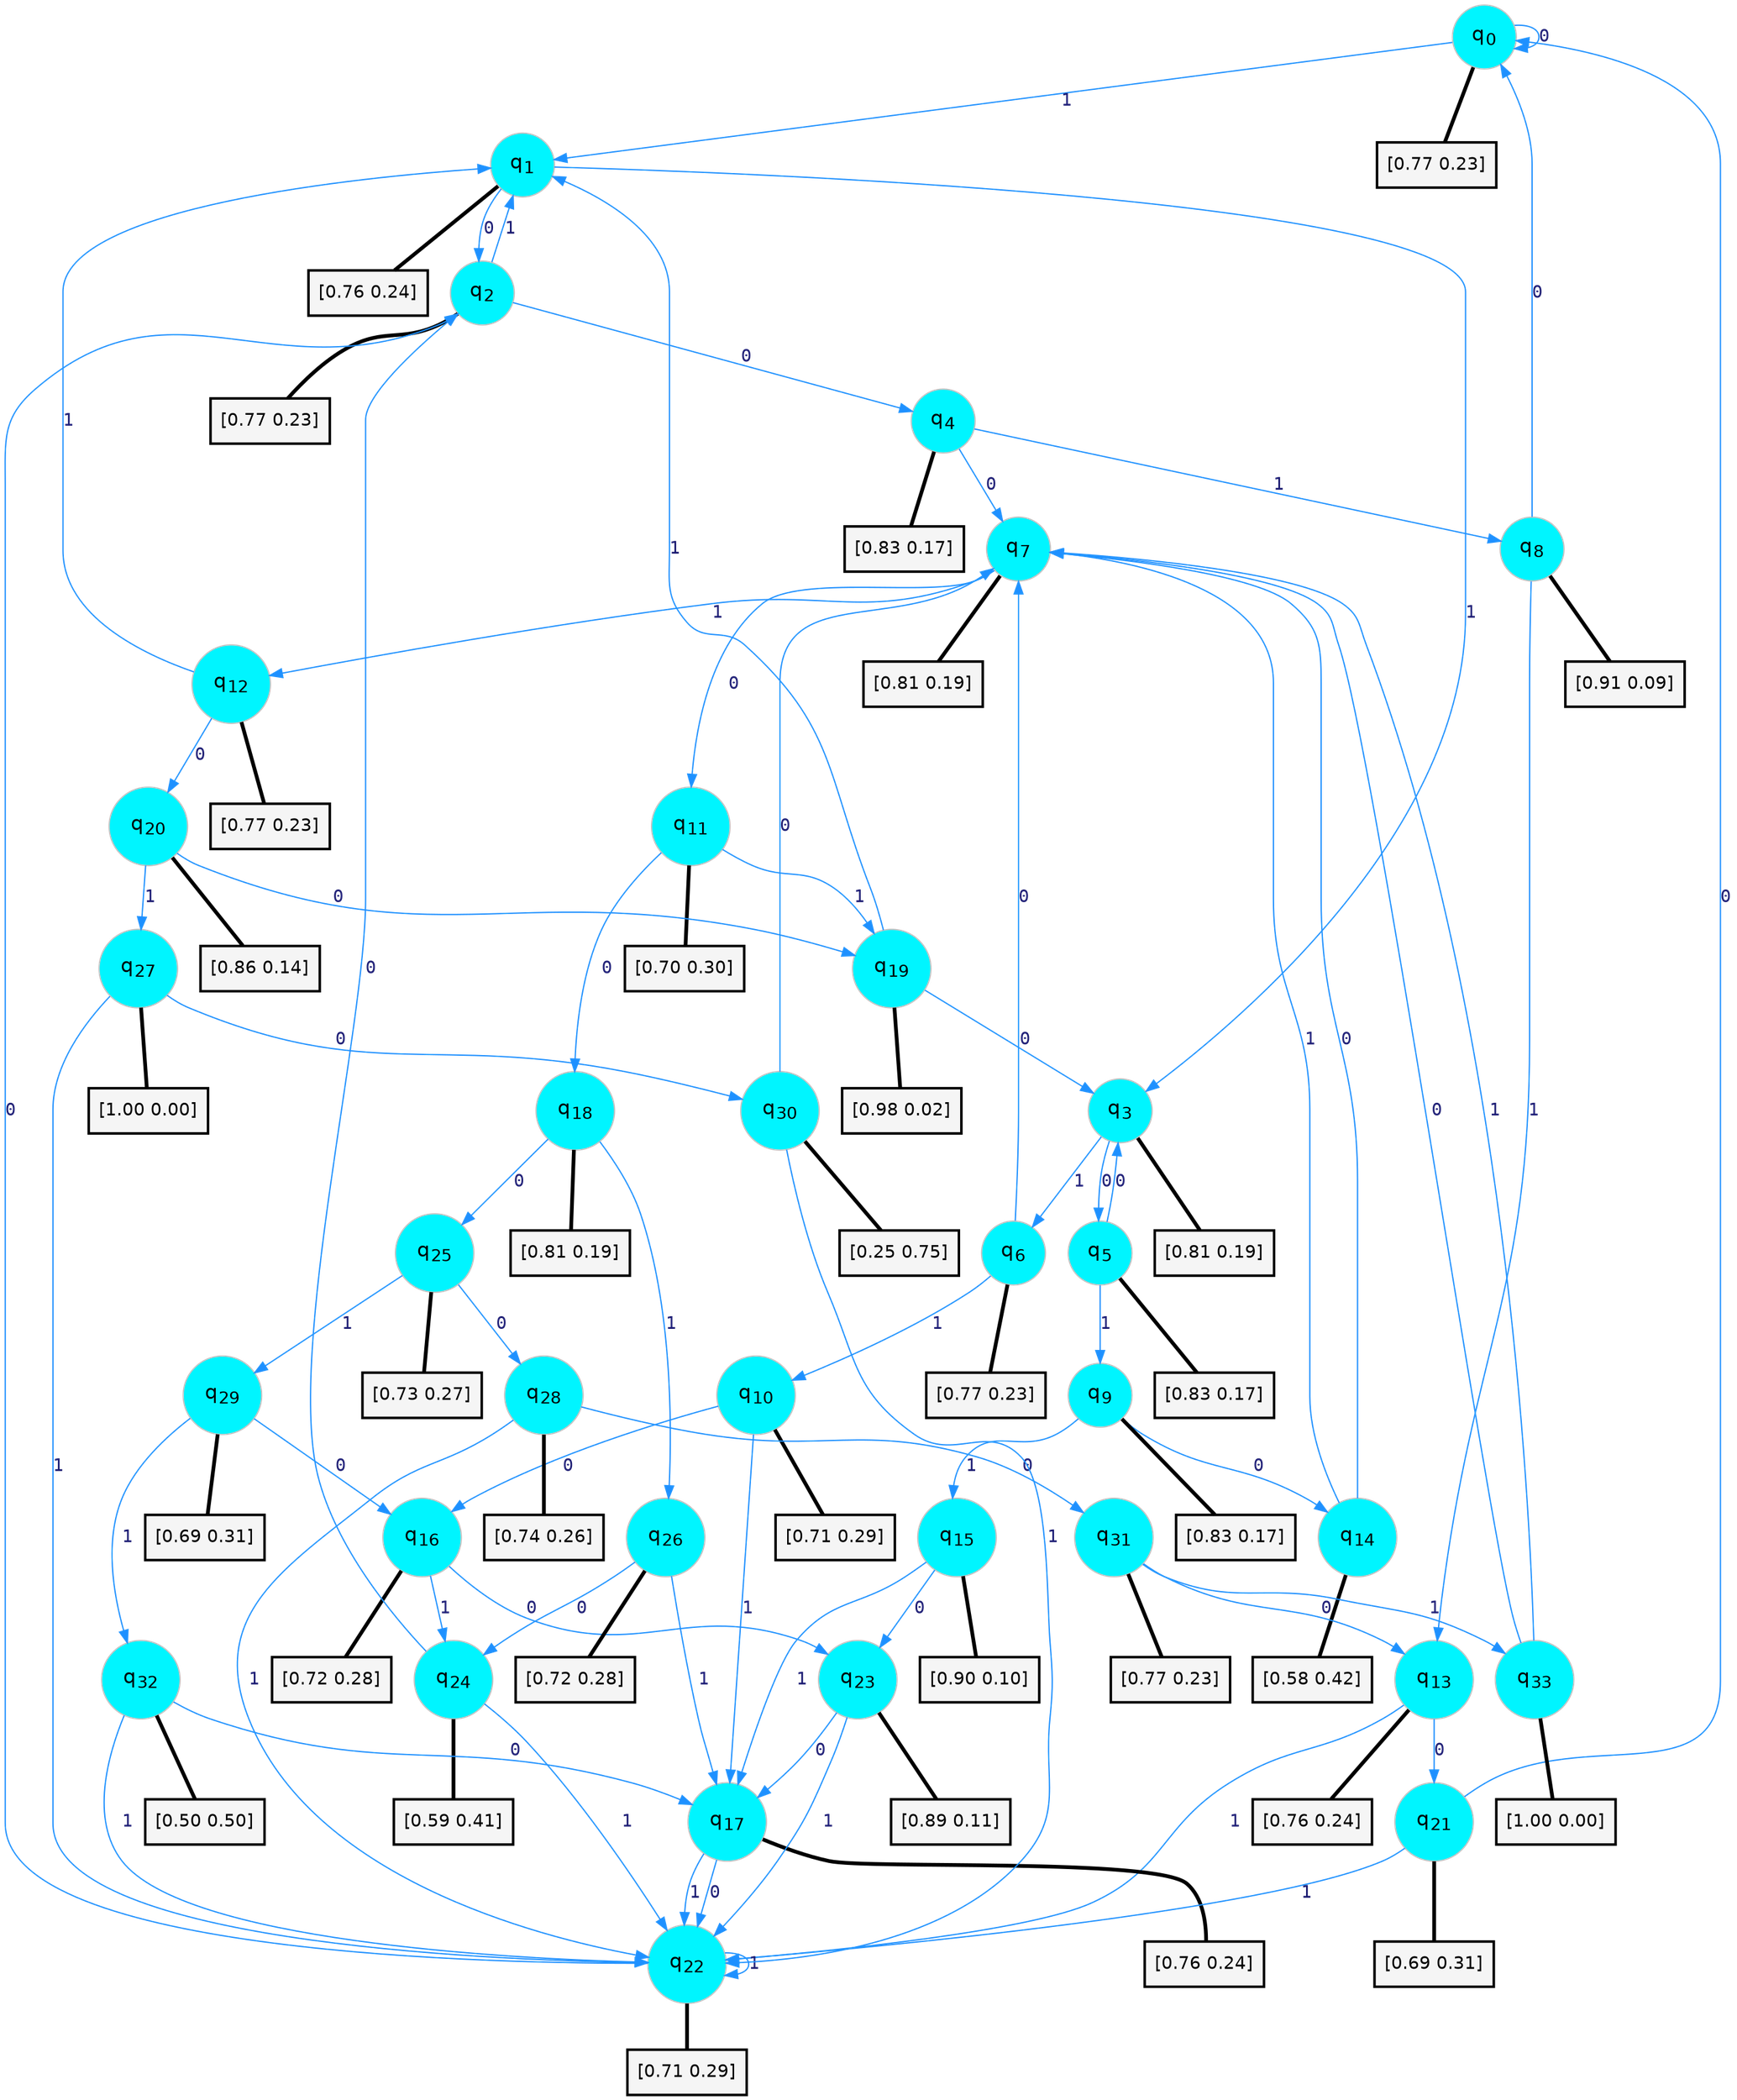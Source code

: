digraph G {
graph [
bgcolor=transparent, dpi=300, rankdir=TD, size="40,25"];
node [
color=gray, fillcolor=turquoise1, fontcolor=black, fontname=Helvetica, fontsize=16, fontweight=bold, shape=circle, style=filled];
edge [
arrowsize=1, color=dodgerblue1, fontcolor=midnightblue, fontname=courier, fontweight=bold, penwidth=1, style=solid, weight=20];
0[label=<q<SUB>0</SUB>>];
1[label=<q<SUB>1</SUB>>];
2[label=<q<SUB>2</SUB>>];
3[label=<q<SUB>3</SUB>>];
4[label=<q<SUB>4</SUB>>];
5[label=<q<SUB>5</SUB>>];
6[label=<q<SUB>6</SUB>>];
7[label=<q<SUB>7</SUB>>];
8[label=<q<SUB>8</SUB>>];
9[label=<q<SUB>9</SUB>>];
10[label=<q<SUB>10</SUB>>];
11[label=<q<SUB>11</SUB>>];
12[label=<q<SUB>12</SUB>>];
13[label=<q<SUB>13</SUB>>];
14[label=<q<SUB>14</SUB>>];
15[label=<q<SUB>15</SUB>>];
16[label=<q<SUB>16</SUB>>];
17[label=<q<SUB>17</SUB>>];
18[label=<q<SUB>18</SUB>>];
19[label=<q<SUB>19</SUB>>];
20[label=<q<SUB>20</SUB>>];
21[label=<q<SUB>21</SUB>>];
22[label=<q<SUB>22</SUB>>];
23[label=<q<SUB>23</SUB>>];
24[label=<q<SUB>24</SUB>>];
25[label=<q<SUB>25</SUB>>];
26[label=<q<SUB>26</SUB>>];
27[label=<q<SUB>27</SUB>>];
28[label=<q<SUB>28</SUB>>];
29[label=<q<SUB>29</SUB>>];
30[label=<q<SUB>30</SUB>>];
31[label=<q<SUB>31</SUB>>];
32[label=<q<SUB>32</SUB>>];
33[label=<q<SUB>33</SUB>>];
34[label="[0.77 0.23]", shape=box,fontcolor=black, fontname=Helvetica, fontsize=14, penwidth=2, fillcolor=whitesmoke,color=black];
35[label="[0.76 0.24]", shape=box,fontcolor=black, fontname=Helvetica, fontsize=14, penwidth=2, fillcolor=whitesmoke,color=black];
36[label="[0.77 0.23]", shape=box,fontcolor=black, fontname=Helvetica, fontsize=14, penwidth=2, fillcolor=whitesmoke,color=black];
37[label="[0.81 0.19]", shape=box,fontcolor=black, fontname=Helvetica, fontsize=14, penwidth=2, fillcolor=whitesmoke,color=black];
38[label="[0.83 0.17]", shape=box,fontcolor=black, fontname=Helvetica, fontsize=14, penwidth=2, fillcolor=whitesmoke,color=black];
39[label="[0.83 0.17]", shape=box,fontcolor=black, fontname=Helvetica, fontsize=14, penwidth=2, fillcolor=whitesmoke,color=black];
40[label="[0.77 0.23]", shape=box,fontcolor=black, fontname=Helvetica, fontsize=14, penwidth=2, fillcolor=whitesmoke,color=black];
41[label="[0.81 0.19]", shape=box,fontcolor=black, fontname=Helvetica, fontsize=14, penwidth=2, fillcolor=whitesmoke,color=black];
42[label="[0.91 0.09]", shape=box,fontcolor=black, fontname=Helvetica, fontsize=14, penwidth=2, fillcolor=whitesmoke,color=black];
43[label="[0.83 0.17]", shape=box,fontcolor=black, fontname=Helvetica, fontsize=14, penwidth=2, fillcolor=whitesmoke,color=black];
44[label="[0.71 0.29]", shape=box,fontcolor=black, fontname=Helvetica, fontsize=14, penwidth=2, fillcolor=whitesmoke,color=black];
45[label="[0.70 0.30]", shape=box,fontcolor=black, fontname=Helvetica, fontsize=14, penwidth=2, fillcolor=whitesmoke,color=black];
46[label="[0.77 0.23]", shape=box,fontcolor=black, fontname=Helvetica, fontsize=14, penwidth=2, fillcolor=whitesmoke,color=black];
47[label="[0.76 0.24]", shape=box,fontcolor=black, fontname=Helvetica, fontsize=14, penwidth=2, fillcolor=whitesmoke,color=black];
48[label="[0.58 0.42]", shape=box,fontcolor=black, fontname=Helvetica, fontsize=14, penwidth=2, fillcolor=whitesmoke,color=black];
49[label="[0.90 0.10]", shape=box,fontcolor=black, fontname=Helvetica, fontsize=14, penwidth=2, fillcolor=whitesmoke,color=black];
50[label="[0.72 0.28]", shape=box,fontcolor=black, fontname=Helvetica, fontsize=14, penwidth=2, fillcolor=whitesmoke,color=black];
51[label="[0.76 0.24]", shape=box,fontcolor=black, fontname=Helvetica, fontsize=14, penwidth=2, fillcolor=whitesmoke,color=black];
52[label="[0.81 0.19]", shape=box,fontcolor=black, fontname=Helvetica, fontsize=14, penwidth=2, fillcolor=whitesmoke,color=black];
53[label="[0.98 0.02]", shape=box,fontcolor=black, fontname=Helvetica, fontsize=14, penwidth=2, fillcolor=whitesmoke,color=black];
54[label="[0.86 0.14]", shape=box,fontcolor=black, fontname=Helvetica, fontsize=14, penwidth=2, fillcolor=whitesmoke,color=black];
55[label="[0.69 0.31]", shape=box,fontcolor=black, fontname=Helvetica, fontsize=14, penwidth=2, fillcolor=whitesmoke,color=black];
56[label="[0.71 0.29]", shape=box,fontcolor=black, fontname=Helvetica, fontsize=14, penwidth=2, fillcolor=whitesmoke,color=black];
57[label="[0.89 0.11]", shape=box,fontcolor=black, fontname=Helvetica, fontsize=14, penwidth=2, fillcolor=whitesmoke,color=black];
58[label="[0.59 0.41]", shape=box,fontcolor=black, fontname=Helvetica, fontsize=14, penwidth=2, fillcolor=whitesmoke,color=black];
59[label="[0.73 0.27]", shape=box,fontcolor=black, fontname=Helvetica, fontsize=14, penwidth=2, fillcolor=whitesmoke,color=black];
60[label="[0.72 0.28]", shape=box,fontcolor=black, fontname=Helvetica, fontsize=14, penwidth=2, fillcolor=whitesmoke,color=black];
61[label="[1.00 0.00]", shape=box,fontcolor=black, fontname=Helvetica, fontsize=14, penwidth=2, fillcolor=whitesmoke,color=black];
62[label="[0.74 0.26]", shape=box,fontcolor=black, fontname=Helvetica, fontsize=14, penwidth=2, fillcolor=whitesmoke,color=black];
63[label="[0.69 0.31]", shape=box,fontcolor=black, fontname=Helvetica, fontsize=14, penwidth=2, fillcolor=whitesmoke,color=black];
64[label="[0.25 0.75]", shape=box,fontcolor=black, fontname=Helvetica, fontsize=14, penwidth=2, fillcolor=whitesmoke,color=black];
65[label="[0.77 0.23]", shape=box,fontcolor=black, fontname=Helvetica, fontsize=14, penwidth=2, fillcolor=whitesmoke,color=black];
66[label="[0.50 0.50]", shape=box,fontcolor=black, fontname=Helvetica, fontsize=14, penwidth=2, fillcolor=whitesmoke,color=black];
67[label="[1.00 0.00]", shape=box,fontcolor=black, fontname=Helvetica, fontsize=14, penwidth=2, fillcolor=whitesmoke,color=black];
0->0 [label=0];
0->1 [label=1];
0->34 [arrowhead=none, penwidth=3,color=black];
1->2 [label=0];
1->3 [label=1];
1->35 [arrowhead=none, penwidth=3,color=black];
2->4 [label=0];
2->1 [label=1];
2->36 [arrowhead=none, penwidth=3,color=black];
3->5 [label=0];
3->6 [label=1];
3->37 [arrowhead=none, penwidth=3,color=black];
4->7 [label=0];
4->8 [label=1];
4->38 [arrowhead=none, penwidth=3,color=black];
5->3 [label=0];
5->9 [label=1];
5->39 [arrowhead=none, penwidth=3,color=black];
6->7 [label=0];
6->10 [label=1];
6->40 [arrowhead=none, penwidth=3,color=black];
7->11 [label=0];
7->12 [label=1];
7->41 [arrowhead=none, penwidth=3,color=black];
8->0 [label=0];
8->13 [label=1];
8->42 [arrowhead=none, penwidth=3,color=black];
9->14 [label=0];
9->15 [label=1];
9->43 [arrowhead=none, penwidth=3,color=black];
10->16 [label=0];
10->17 [label=1];
10->44 [arrowhead=none, penwidth=3,color=black];
11->18 [label=0];
11->19 [label=1];
11->45 [arrowhead=none, penwidth=3,color=black];
12->20 [label=0];
12->1 [label=1];
12->46 [arrowhead=none, penwidth=3,color=black];
13->21 [label=0];
13->22 [label=1];
13->47 [arrowhead=none, penwidth=3,color=black];
14->7 [label=0];
14->7 [label=1];
14->48 [arrowhead=none, penwidth=3,color=black];
15->23 [label=0];
15->17 [label=1];
15->49 [arrowhead=none, penwidth=3,color=black];
16->23 [label=0];
16->24 [label=1];
16->50 [arrowhead=none, penwidth=3,color=black];
17->22 [label=0];
17->22 [label=1];
17->51 [arrowhead=none, penwidth=3,color=black];
18->25 [label=0];
18->26 [label=1];
18->52 [arrowhead=none, penwidth=3,color=black];
19->3 [label=0];
19->1 [label=1];
19->53 [arrowhead=none, penwidth=3,color=black];
20->19 [label=0];
20->27 [label=1];
20->54 [arrowhead=none, penwidth=3,color=black];
21->0 [label=0];
21->22 [label=1];
21->55 [arrowhead=none, penwidth=3,color=black];
22->2 [label=0];
22->22 [label=1];
22->56 [arrowhead=none, penwidth=3,color=black];
23->17 [label=0];
23->22 [label=1];
23->57 [arrowhead=none, penwidth=3,color=black];
24->2 [label=0];
24->22 [label=1];
24->58 [arrowhead=none, penwidth=3,color=black];
25->28 [label=0];
25->29 [label=1];
25->59 [arrowhead=none, penwidth=3,color=black];
26->24 [label=0];
26->17 [label=1];
26->60 [arrowhead=none, penwidth=3,color=black];
27->30 [label=0];
27->22 [label=1];
27->61 [arrowhead=none, penwidth=3,color=black];
28->31 [label=0];
28->22 [label=1];
28->62 [arrowhead=none, penwidth=3,color=black];
29->16 [label=0];
29->32 [label=1];
29->63 [arrowhead=none, penwidth=3,color=black];
30->7 [label=0];
30->22 [label=1];
30->64 [arrowhead=none, penwidth=3,color=black];
31->13 [label=0];
31->33 [label=1];
31->65 [arrowhead=none, penwidth=3,color=black];
32->17 [label=0];
32->22 [label=1];
32->66 [arrowhead=none, penwidth=3,color=black];
33->7 [label=0];
33->7 [label=1];
33->67 [arrowhead=none, penwidth=3,color=black];
}
